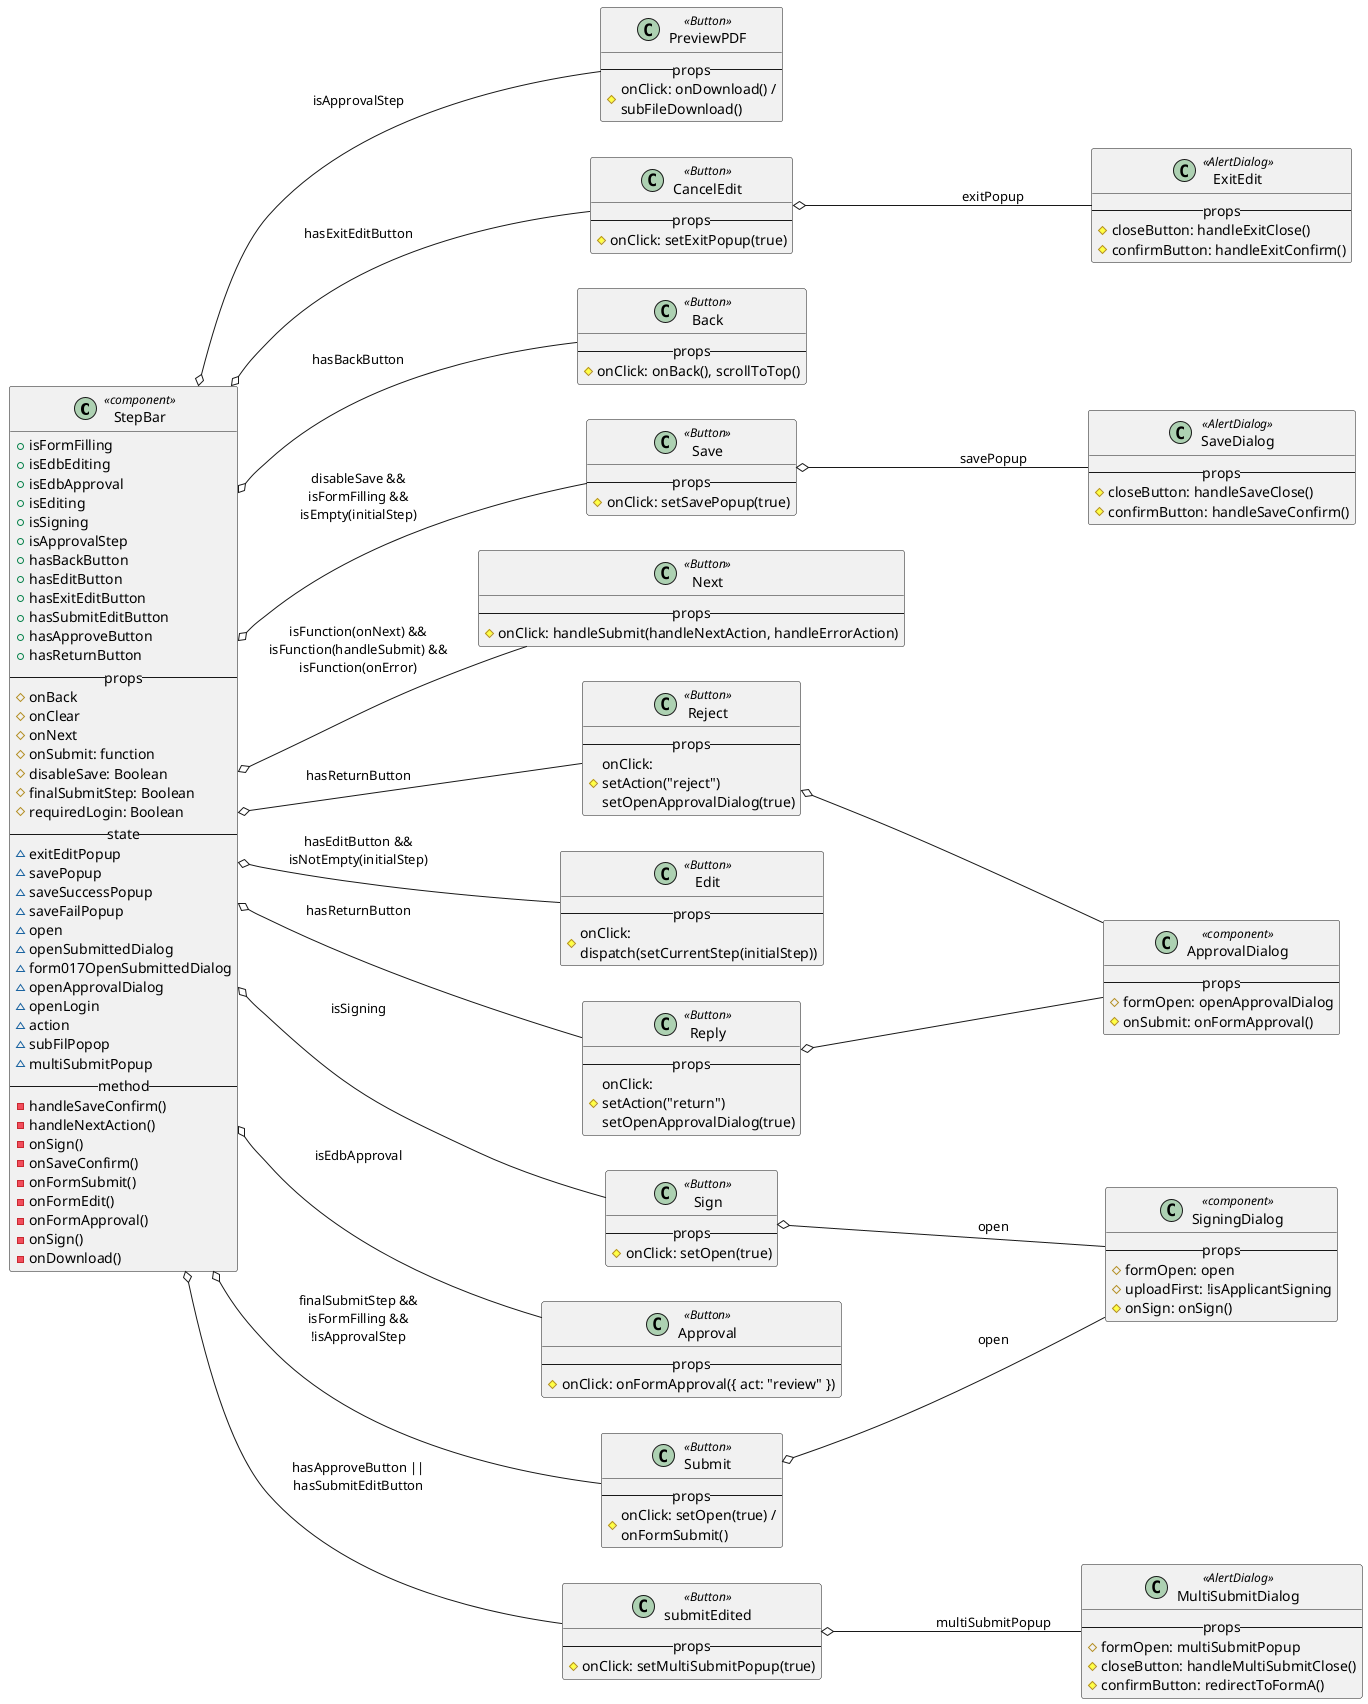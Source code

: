 @startuml
' !theme blueprint
left to right direction

class StepBar <<component>> {
  + isFormFilling
  + isEdbEditing
  + isEdbApproval
  + isEditing
  + isSigning
  + isApprovalStep
  + hasBackButton
  + hasEditButton
  + hasExitEditButton
  + hasSubmitEditButton
  + hasApproveButton
  + hasReturnButton
  '
  --props--
  # onBack
  # onClear
  # onNext
  # onSubmit: function
  # disableSave: Boolean
  # finalSubmitStep: Boolean
  # requiredLogin: Boolean
  '
  --state--
  ~ exitEditPopup
  ~ savePopup
  ~ saveSuccessPopup
  ~ saveFailPopup
  ~ open
  ~ openSubmittedDialog
  ~ form017OpenSubmittedDialog
  ~ openApprovalDialog
  ~ openLogin
  ~ action
  ~ subFilPopop
  ~ multiSubmitPopup
  '
  --method--
  - handleSaveConfirm()
  - handleNextAction()
  - onSign()
  - onSaveConfirm()
  - onFormSubmit()
  - onFormEdit()
  - onFormApproval()
  - onSign()
  - onDownload()
}



' === Button ===
class PreviewPDF <<Button>> {
    --props--
    # onClick: onDownload() /\nsubFileDownload()
}
class CancelEdit <<Button>> {
    --props--
    # onClick: setExitPopup(true)
}
class Back <<Button>> {
    --props--
    # onClick: onBack(), scrollToTop()
}
class Save <<Button>> {
    --props--
    # onClick: setSavePopup(true)
}
class Next <<Button>> {
    --props--
    # onClick: handleSubmit(handleNextAction, handleErrorAction)
}
class Submit <<Button>> {
    --props--
    # onClick: setOpen(true) /\nonFormSubmit()
}
class Edit <<Button>> {
    --props--
    # onClick: \ndispatch(setCurrentStep(initialStep))
}
class Reply <<Button>> {
    --props--
    # onClick: \nsetAction("return")\nsetOpenApprovalDialog(true)
}
class Reject <<Button>> {
    --props--
    # onClick: \nsetAction("reject")\nsetOpenApprovalDialog(true)
}
class Approval <<Button>> {
    --props--
    #onClick: onFormApproval({ act: "review" })
}
class Sign <<Button>> {
    --props--
    # onClick: setOpen(true)
}
class submitEdited <<Button>> {
    --props--
    # onClick: setMultiSubmitPopup(true)
}


' === Dialog ===
class SigningDialog <<component>> {
    --props--
    # formOpen: open
    # uploadFirst: !isApplicantSigning
    # onSign: onSign()
}
class ExitEdit <<AlertDialog>> {
    --props--
    # closeButton: handleExitClose()
    # confirmButton: handleExitConfirm()
}
class SaveDialog <<AlertDialog>> {
    --props--
    # closeButton: handleSaveClose()
    # confirmButton: handleSaveConfirm()
}
class ApprovalDialog <<component>> {
    --props--
    # formOpen: openApprovalDialog
    # onSubmit: onFormApproval()
}
class MultiSubmitDialog <<AlertDialog>> {
    --props--
    # formOpen: multiSubmitPopup
    # closeButton: handleMultiSubmitClose()
    # confirmButton: redirectToFormA()
}

' === Button display logic ===
StepBar o-- PreviewPDF :isApprovalStep
StepBar o-- CancelEdit :hasExitEditButton
StepBar o-- Back :hasBackButton
StepBar o-- Save :disableSave &&\nisFormFilling &&\nisEmpty(initialStep)
StepBar o-- Next :isFunction(onNext) &&\nisFunction(handleSubmit) &&\nisFunction(onError)
StepBar o-- Submit :finalSubmitStep &&\nisFormFilling &&\n!isApprovalStep
StepBar o-- Edit :hasEditButton &&\nisNotEmpty(initialStep)
StepBar o-- Reply :hasReturnButton
StepBar o-- Reject :hasReturnButton
StepBar o-- Approval :isEdbApproval
StepBar o-- Sign :isSigning 
StepBar o-- submitEdited :hasApproveButton ||\nhasSubmitEditButton


' === Dialog display logic ===
Sign o-- SigningDialog :open
CancelEdit o-- ExitEdit :exitPopup
Save o-- SaveDialog :savePopup
Submit o-- SigningDialog :open
Reply o-- ApprovalDialog 
Reject o-- ApprovalDialog 
submitEdited o-- MultiSubmitDialog :multiSubmitPopup


@enduml
